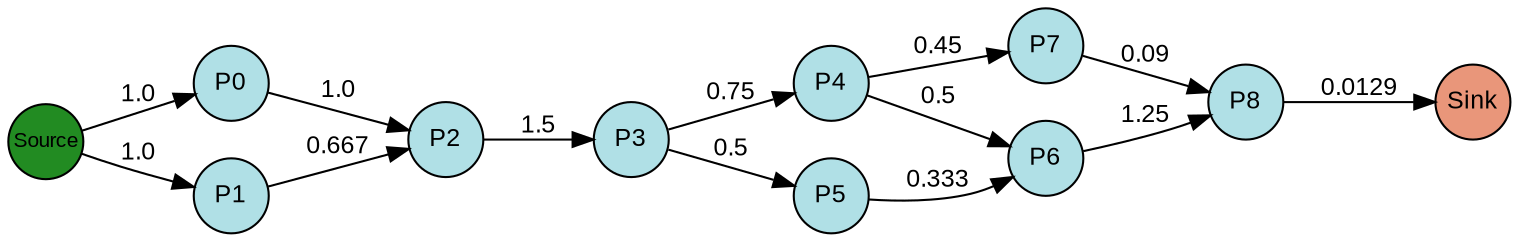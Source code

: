 digraph {
  splines=true;
node [margin=0 fontname=arial fontcolor=black fontsize=12 shape=circle width=0.5 fixedsize=true style=filled fillcolor=powderblue]
  1 [label="P0"]
  2 [label="P1"]
  3 [label="P2"]
  4 [label="P3"]
  5 [label="P4"]
  6 [label="P5"]
  7 [label="P6"]
  8 [label="P7"]
  9 [label="P8"]
  node [margin=0 fontname=arial fontcolor=black fontsize=10 shape=circle width=0.5 fixedsize=true style=filled fillcolor=forestgreen]
  10 [label="Source"]
  node [margin=0 fontname=arial fontcolor=black fontsize=12 shape=circle width=0.5 fixedsize=true style=filled fillcolor=darksalmon]
  11 [label="Sink"]
rankdir=LR
edge [margin=0 fontname=arial fontcolor=black fontsize=12]
   1 -> 3 [label="1.0"]
   2 -> 3 [label="0.667"]
   3 -> 4 [label="1.5"]
   4 -> 5 [label="0.75"]
   4 -> 6 [label="0.5"]
   5 -> 7 [label="0.5"]
   6 -> 7 [label="0.333"]
   5 -> 8 [label="0.45"]
   7 -> 9 [label="1.25"]
   8 -> 9 [label="0.09"]
   10 -> 2 [label="1.0"]
   10 -> 1 [label="1.0"]
   9 -> 11 [label="0.0129"]

  {rank=same 10}
	{rank=same  1, 2 }
	{rank=same  3 }
	{rank=same  4 }
	{rank=same  5, 6 }
	{rank=same  7, 8 }
	{rank=same  9 }
  {rank=same 11}
}
